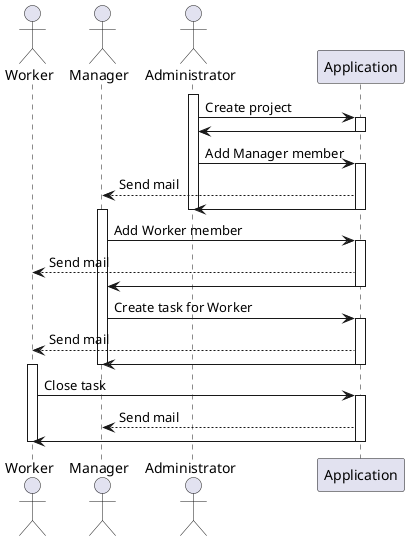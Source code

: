 @startuml
actor Worker
actor Manager
actor Administrator
participant Application

activate Administrator
Administrator -> Application: Create project
activate Application
Application -> Administrator
deactivate Application

Administrator -> Application: Add Manager member
activate Application
Application --> Manager: Send mail
Application -> Administrator
deactivate Application
deactivate Administrator

activate Manager
Manager -> Application: Add Worker member
activate Application
Application --> Worker: Send mail
Application -> Manager
deactivate Application

Manager -> Application: Create task for Worker
activate Application
Application --> Worker: Send mail
Application -> Manager
deactivate Application
deactivate Manager

activate Worker
Worker -> Application: Close task
activate Application
Application --> Manager: Send mail
Application -> Worker
deactivate Application
deactivate Worker

@enduml

